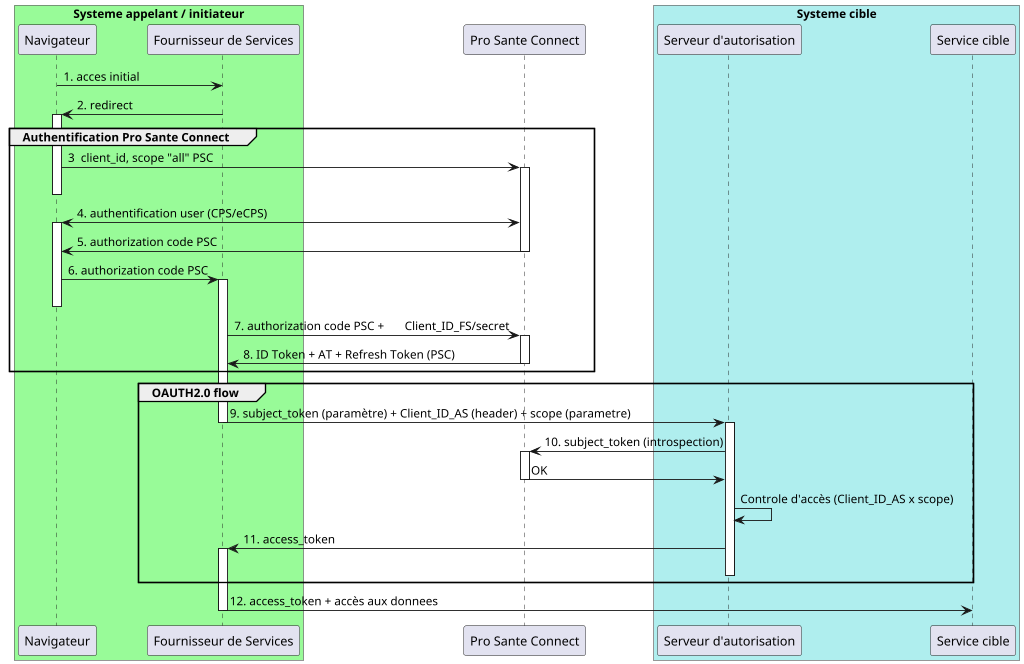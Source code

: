 @startuml
scale 1024*768
box  "Systeme appelant / initiateur" #palegreen
participant "Navigateur" as n
participant "Fournisseur de Services" as appserver
end box
participant "Pro Sante Connect" as psc

box  "Systeme cible" #paleturquoise
participant "Serveur d'autorisation" as AS
participant "Service cible" as API
end box

n->appserver:1. acces initial 
appserver->n:2. redirect
	activate n

group Authentification Pro Sante Connect
n->psc:3  client_id, scope "all" PSC
	activate psc
	deactivate n
psc<->n:4. authentification user (CPS/eCPS)
activate n
psc->n:5. authorization code PSC
	deactivate psc
n->appserver:6. authorization code PSC
	activate appserver
    deactivate n
appserver->psc: 7. authorization code PSC + 	Client_ID_FS/secret
	activate psc
psc->appserver: 8. ID Token + AT + Refresh Token (PSC)
	deactivate psc
end 


group OAUTH2.0 flow
appserver->AS:9. subject_token (paramètre) + Client_ID_AS (header) + scope (parametre)
	deactivate appserver
	activate AS
AS->psc:10. subject_token (introspection)
	activate psc
psc->AS:OK
	deactivate psc
AS->AS : Controle d'accès (Client_ID_AS x scope)
AS->appserver:11. access_token
	activate appserver
	deactivate AS
end 
appserver->API:12. access_token + accès aux donnees
	deactivate appserver
	
@enduml	
	